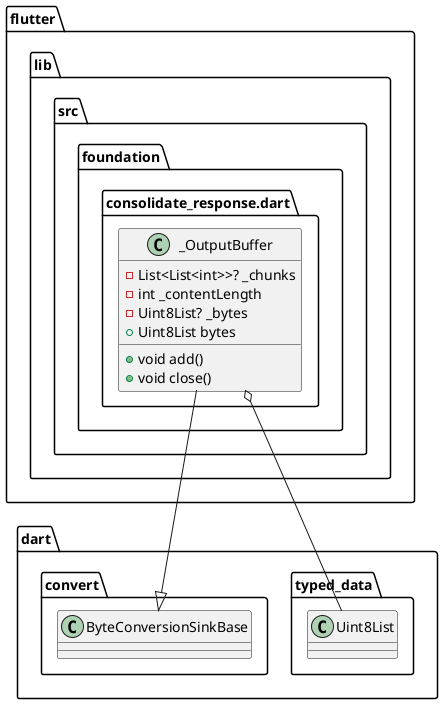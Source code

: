 @startuml
set namespaceSeparator ::

class "flutter::lib::src::foundation::consolidate_response.dart::_OutputBuffer" {
  -List<List<int>>? _chunks
  -int _contentLength
  -Uint8List? _bytes
  +Uint8List bytes
  +void add()
  +void close()
}

"flutter::lib::src::foundation::consolidate_response.dart::_OutputBuffer" o-- "dart::typed_data::Uint8List"
"dart::convert::ByteConversionSinkBase" <|-- "flutter::lib::src::foundation::consolidate_response.dart::_OutputBuffer"


@enduml